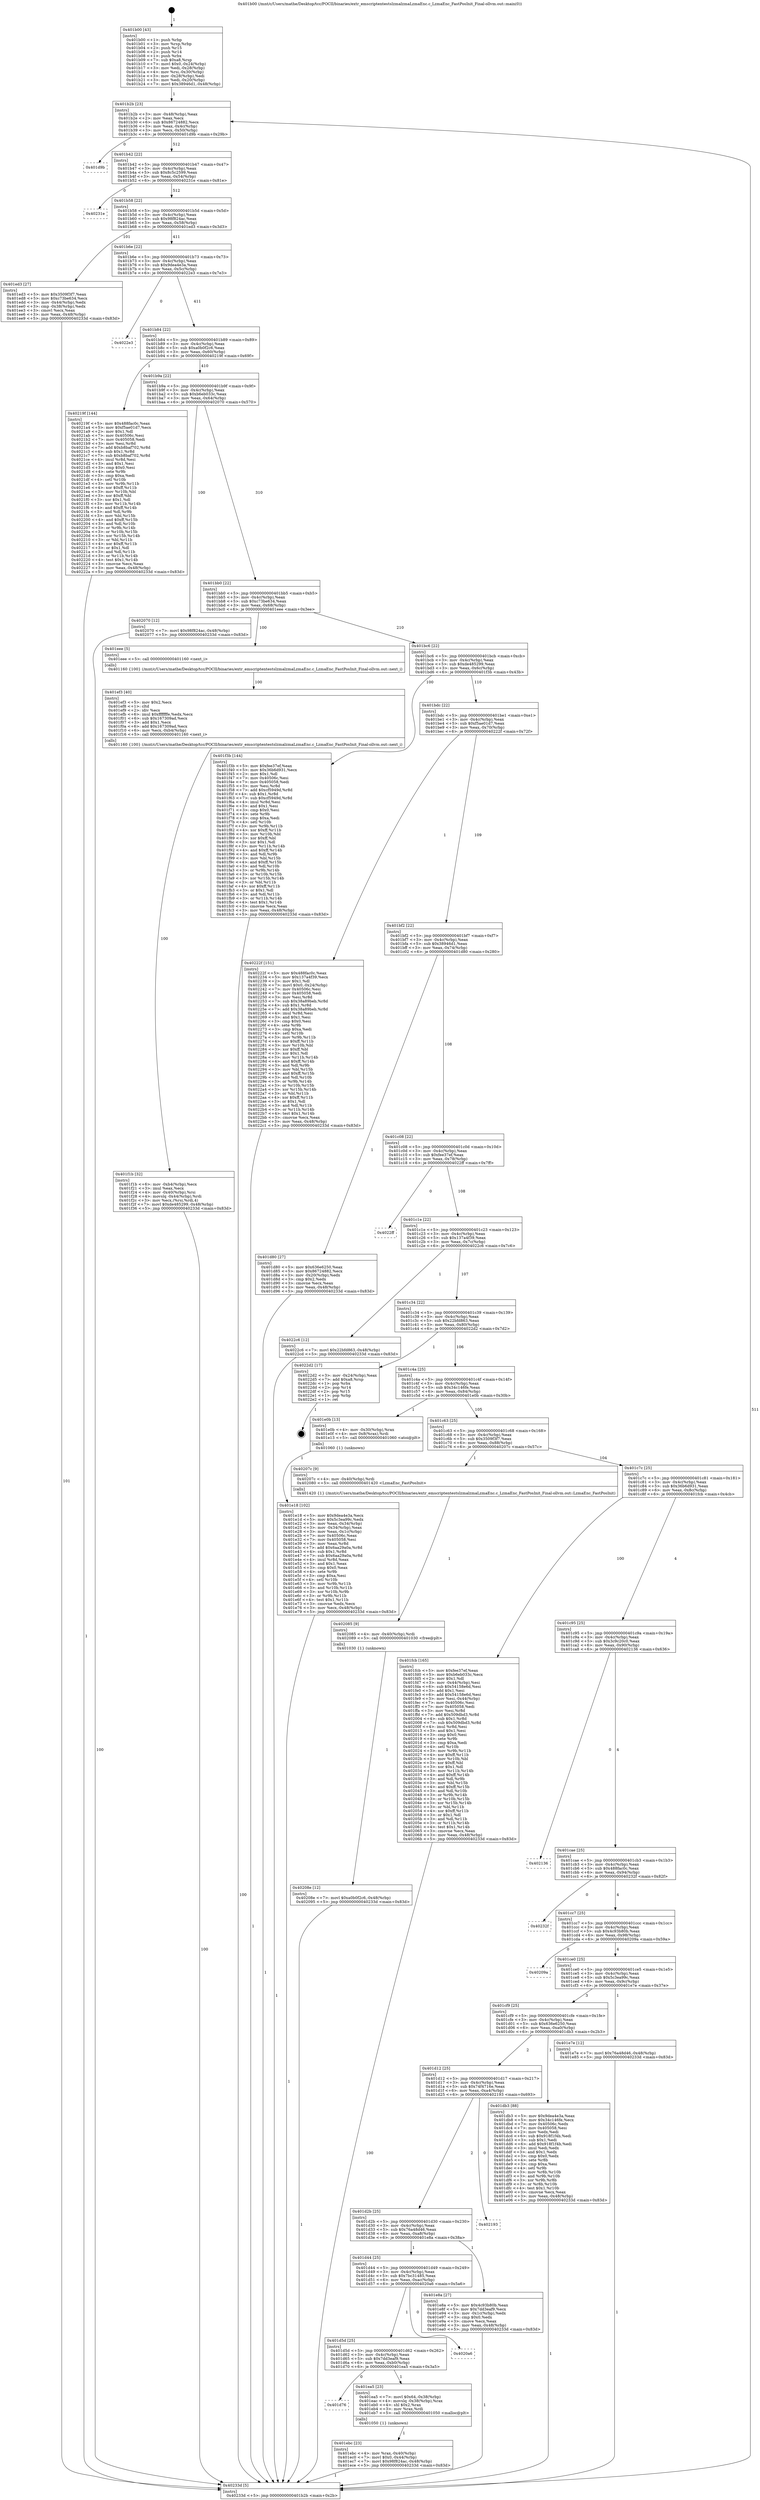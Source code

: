digraph "0x401b00" {
  label = "0x401b00 (/mnt/c/Users/mathe/Desktop/tcc/POCII/binaries/extr_emscriptentestslzmalzmaLzmaEnc.c_LzmaEnc_FastPosInit_Final-ollvm.out::main(0))"
  labelloc = "t"
  node[shape=record]

  Entry [label="",width=0.3,height=0.3,shape=circle,fillcolor=black,style=filled]
  "0x401b2b" [label="{
     0x401b2b [23]\l
     | [instrs]\l
     &nbsp;&nbsp;0x401b2b \<+3\>: mov -0x48(%rbp),%eax\l
     &nbsp;&nbsp;0x401b2e \<+2\>: mov %eax,%ecx\l
     &nbsp;&nbsp;0x401b30 \<+6\>: sub $0x86724882,%ecx\l
     &nbsp;&nbsp;0x401b36 \<+3\>: mov %eax,-0x4c(%rbp)\l
     &nbsp;&nbsp;0x401b39 \<+3\>: mov %ecx,-0x50(%rbp)\l
     &nbsp;&nbsp;0x401b3c \<+6\>: je 0000000000401d9b \<main+0x29b\>\l
  }"]
  "0x401d9b" [label="{
     0x401d9b\l
  }", style=dashed]
  "0x401b42" [label="{
     0x401b42 [22]\l
     | [instrs]\l
     &nbsp;&nbsp;0x401b42 \<+5\>: jmp 0000000000401b47 \<main+0x47\>\l
     &nbsp;&nbsp;0x401b47 \<+3\>: mov -0x4c(%rbp),%eax\l
     &nbsp;&nbsp;0x401b4a \<+5\>: sub $0x8c5c2599,%eax\l
     &nbsp;&nbsp;0x401b4f \<+3\>: mov %eax,-0x54(%rbp)\l
     &nbsp;&nbsp;0x401b52 \<+6\>: je 000000000040231e \<main+0x81e\>\l
  }"]
  Exit [label="",width=0.3,height=0.3,shape=circle,fillcolor=black,style=filled,peripheries=2]
  "0x40231e" [label="{
     0x40231e\l
  }", style=dashed]
  "0x401b58" [label="{
     0x401b58 [22]\l
     | [instrs]\l
     &nbsp;&nbsp;0x401b58 \<+5\>: jmp 0000000000401b5d \<main+0x5d\>\l
     &nbsp;&nbsp;0x401b5d \<+3\>: mov -0x4c(%rbp),%eax\l
     &nbsp;&nbsp;0x401b60 \<+5\>: sub $0x98f824ac,%eax\l
     &nbsp;&nbsp;0x401b65 \<+3\>: mov %eax,-0x58(%rbp)\l
     &nbsp;&nbsp;0x401b68 \<+6\>: je 0000000000401ed3 \<main+0x3d3\>\l
  }"]
  "0x40208e" [label="{
     0x40208e [12]\l
     | [instrs]\l
     &nbsp;&nbsp;0x40208e \<+7\>: movl $0xa0b0f2c6,-0x48(%rbp)\l
     &nbsp;&nbsp;0x402095 \<+5\>: jmp 000000000040233d \<main+0x83d\>\l
  }"]
  "0x401ed3" [label="{
     0x401ed3 [27]\l
     | [instrs]\l
     &nbsp;&nbsp;0x401ed3 \<+5\>: mov $0x3509f3f7,%eax\l
     &nbsp;&nbsp;0x401ed8 \<+5\>: mov $0xc73be634,%ecx\l
     &nbsp;&nbsp;0x401edd \<+3\>: mov -0x44(%rbp),%edx\l
     &nbsp;&nbsp;0x401ee0 \<+3\>: cmp -0x38(%rbp),%edx\l
     &nbsp;&nbsp;0x401ee3 \<+3\>: cmovl %ecx,%eax\l
     &nbsp;&nbsp;0x401ee6 \<+3\>: mov %eax,-0x48(%rbp)\l
     &nbsp;&nbsp;0x401ee9 \<+5\>: jmp 000000000040233d \<main+0x83d\>\l
  }"]
  "0x401b6e" [label="{
     0x401b6e [22]\l
     | [instrs]\l
     &nbsp;&nbsp;0x401b6e \<+5\>: jmp 0000000000401b73 \<main+0x73\>\l
     &nbsp;&nbsp;0x401b73 \<+3\>: mov -0x4c(%rbp),%eax\l
     &nbsp;&nbsp;0x401b76 \<+5\>: sub $0x9dea4e3a,%eax\l
     &nbsp;&nbsp;0x401b7b \<+3\>: mov %eax,-0x5c(%rbp)\l
     &nbsp;&nbsp;0x401b7e \<+6\>: je 00000000004022e3 \<main+0x7e3\>\l
  }"]
  "0x402085" [label="{
     0x402085 [9]\l
     | [instrs]\l
     &nbsp;&nbsp;0x402085 \<+4\>: mov -0x40(%rbp),%rdi\l
     &nbsp;&nbsp;0x402089 \<+5\>: call 0000000000401030 \<free@plt\>\l
     | [calls]\l
     &nbsp;&nbsp;0x401030 \{1\} (unknown)\l
  }"]
  "0x4022e3" [label="{
     0x4022e3\l
  }", style=dashed]
  "0x401b84" [label="{
     0x401b84 [22]\l
     | [instrs]\l
     &nbsp;&nbsp;0x401b84 \<+5\>: jmp 0000000000401b89 \<main+0x89\>\l
     &nbsp;&nbsp;0x401b89 \<+3\>: mov -0x4c(%rbp),%eax\l
     &nbsp;&nbsp;0x401b8c \<+5\>: sub $0xa0b0f2c6,%eax\l
     &nbsp;&nbsp;0x401b91 \<+3\>: mov %eax,-0x60(%rbp)\l
     &nbsp;&nbsp;0x401b94 \<+6\>: je 000000000040219f \<main+0x69f\>\l
  }"]
  "0x401f1b" [label="{
     0x401f1b [32]\l
     | [instrs]\l
     &nbsp;&nbsp;0x401f1b \<+6\>: mov -0xb4(%rbp),%ecx\l
     &nbsp;&nbsp;0x401f21 \<+3\>: imul %eax,%ecx\l
     &nbsp;&nbsp;0x401f24 \<+4\>: mov -0x40(%rbp),%rsi\l
     &nbsp;&nbsp;0x401f28 \<+4\>: movslq -0x44(%rbp),%rdi\l
     &nbsp;&nbsp;0x401f2c \<+3\>: mov %ecx,(%rsi,%rdi,4)\l
     &nbsp;&nbsp;0x401f2f \<+7\>: movl $0xde485299,-0x48(%rbp)\l
     &nbsp;&nbsp;0x401f36 \<+5\>: jmp 000000000040233d \<main+0x83d\>\l
  }"]
  "0x40219f" [label="{
     0x40219f [144]\l
     | [instrs]\l
     &nbsp;&nbsp;0x40219f \<+5\>: mov $0x488fac0c,%eax\l
     &nbsp;&nbsp;0x4021a4 \<+5\>: mov $0xf5ae01d7,%ecx\l
     &nbsp;&nbsp;0x4021a9 \<+2\>: mov $0x1,%dl\l
     &nbsp;&nbsp;0x4021ab \<+7\>: mov 0x40506c,%esi\l
     &nbsp;&nbsp;0x4021b2 \<+7\>: mov 0x405058,%edi\l
     &nbsp;&nbsp;0x4021b9 \<+3\>: mov %esi,%r8d\l
     &nbsp;&nbsp;0x4021bc \<+7\>: add $0xb8baf702,%r8d\l
     &nbsp;&nbsp;0x4021c3 \<+4\>: sub $0x1,%r8d\l
     &nbsp;&nbsp;0x4021c7 \<+7\>: sub $0xb8baf702,%r8d\l
     &nbsp;&nbsp;0x4021ce \<+4\>: imul %r8d,%esi\l
     &nbsp;&nbsp;0x4021d2 \<+3\>: and $0x1,%esi\l
     &nbsp;&nbsp;0x4021d5 \<+3\>: cmp $0x0,%esi\l
     &nbsp;&nbsp;0x4021d8 \<+4\>: sete %r9b\l
     &nbsp;&nbsp;0x4021dc \<+3\>: cmp $0xa,%edi\l
     &nbsp;&nbsp;0x4021df \<+4\>: setl %r10b\l
     &nbsp;&nbsp;0x4021e3 \<+3\>: mov %r9b,%r11b\l
     &nbsp;&nbsp;0x4021e6 \<+4\>: xor $0xff,%r11b\l
     &nbsp;&nbsp;0x4021ea \<+3\>: mov %r10b,%bl\l
     &nbsp;&nbsp;0x4021ed \<+3\>: xor $0xff,%bl\l
     &nbsp;&nbsp;0x4021f0 \<+3\>: xor $0x1,%dl\l
     &nbsp;&nbsp;0x4021f3 \<+3\>: mov %r11b,%r14b\l
     &nbsp;&nbsp;0x4021f6 \<+4\>: and $0xff,%r14b\l
     &nbsp;&nbsp;0x4021fa \<+3\>: and %dl,%r9b\l
     &nbsp;&nbsp;0x4021fd \<+3\>: mov %bl,%r15b\l
     &nbsp;&nbsp;0x402200 \<+4\>: and $0xff,%r15b\l
     &nbsp;&nbsp;0x402204 \<+3\>: and %dl,%r10b\l
     &nbsp;&nbsp;0x402207 \<+3\>: or %r9b,%r14b\l
     &nbsp;&nbsp;0x40220a \<+3\>: or %r10b,%r15b\l
     &nbsp;&nbsp;0x40220d \<+3\>: xor %r15b,%r14b\l
     &nbsp;&nbsp;0x402210 \<+3\>: or %bl,%r11b\l
     &nbsp;&nbsp;0x402213 \<+4\>: xor $0xff,%r11b\l
     &nbsp;&nbsp;0x402217 \<+3\>: or $0x1,%dl\l
     &nbsp;&nbsp;0x40221a \<+3\>: and %dl,%r11b\l
     &nbsp;&nbsp;0x40221d \<+3\>: or %r11b,%r14b\l
     &nbsp;&nbsp;0x402220 \<+4\>: test $0x1,%r14b\l
     &nbsp;&nbsp;0x402224 \<+3\>: cmovne %ecx,%eax\l
     &nbsp;&nbsp;0x402227 \<+3\>: mov %eax,-0x48(%rbp)\l
     &nbsp;&nbsp;0x40222a \<+5\>: jmp 000000000040233d \<main+0x83d\>\l
  }"]
  "0x401b9a" [label="{
     0x401b9a [22]\l
     | [instrs]\l
     &nbsp;&nbsp;0x401b9a \<+5\>: jmp 0000000000401b9f \<main+0x9f\>\l
     &nbsp;&nbsp;0x401b9f \<+3\>: mov -0x4c(%rbp),%eax\l
     &nbsp;&nbsp;0x401ba2 \<+5\>: sub $0xb6eb033c,%eax\l
     &nbsp;&nbsp;0x401ba7 \<+3\>: mov %eax,-0x64(%rbp)\l
     &nbsp;&nbsp;0x401baa \<+6\>: je 0000000000402070 \<main+0x570\>\l
  }"]
  "0x401ef3" [label="{
     0x401ef3 [40]\l
     | [instrs]\l
     &nbsp;&nbsp;0x401ef3 \<+5\>: mov $0x2,%ecx\l
     &nbsp;&nbsp;0x401ef8 \<+1\>: cltd\l
     &nbsp;&nbsp;0x401ef9 \<+2\>: idiv %ecx\l
     &nbsp;&nbsp;0x401efb \<+6\>: imul $0xfffffffe,%edx,%ecx\l
     &nbsp;&nbsp;0x401f01 \<+6\>: sub $0x167309ad,%ecx\l
     &nbsp;&nbsp;0x401f07 \<+3\>: add $0x1,%ecx\l
     &nbsp;&nbsp;0x401f0a \<+6\>: add $0x167309ad,%ecx\l
     &nbsp;&nbsp;0x401f10 \<+6\>: mov %ecx,-0xb4(%rbp)\l
     &nbsp;&nbsp;0x401f16 \<+5\>: call 0000000000401160 \<next_i\>\l
     | [calls]\l
     &nbsp;&nbsp;0x401160 \{100\} (/mnt/c/Users/mathe/Desktop/tcc/POCII/binaries/extr_emscriptentestslzmalzmaLzmaEnc.c_LzmaEnc_FastPosInit_Final-ollvm.out::next_i)\l
  }"]
  "0x402070" [label="{
     0x402070 [12]\l
     | [instrs]\l
     &nbsp;&nbsp;0x402070 \<+7\>: movl $0x98f824ac,-0x48(%rbp)\l
     &nbsp;&nbsp;0x402077 \<+5\>: jmp 000000000040233d \<main+0x83d\>\l
  }"]
  "0x401bb0" [label="{
     0x401bb0 [22]\l
     | [instrs]\l
     &nbsp;&nbsp;0x401bb0 \<+5\>: jmp 0000000000401bb5 \<main+0xb5\>\l
     &nbsp;&nbsp;0x401bb5 \<+3\>: mov -0x4c(%rbp),%eax\l
     &nbsp;&nbsp;0x401bb8 \<+5\>: sub $0xc73be634,%eax\l
     &nbsp;&nbsp;0x401bbd \<+3\>: mov %eax,-0x68(%rbp)\l
     &nbsp;&nbsp;0x401bc0 \<+6\>: je 0000000000401eee \<main+0x3ee\>\l
  }"]
  "0x401ebc" [label="{
     0x401ebc [23]\l
     | [instrs]\l
     &nbsp;&nbsp;0x401ebc \<+4\>: mov %rax,-0x40(%rbp)\l
     &nbsp;&nbsp;0x401ec0 \<+7\>: movl $0x0,-0x44(%rbp)\l
     &nbsp;&nbsp;0x401ec7 \<+7\>: movl $0x98f824ac,-0x48(%rbp)\l
     &nbsp;&nbsp;0x401ece \<+5\>: jmp 000000000040233d \<main+0x83d\>\l
  }"]
  "0x401eee" [label="{
     0x401eee [5]\l
     | [instrs]\l
     &nbsp;&nbsp;0x401eee \<+5\>: call 0000000000401160 \<next_i\>\l
     | [calls]\l
     &nbsp;&nbsp;0x401160 \{100\} (/mnt/c/Users/mathe/Desktop/tcc/POCII/binaries/extr_emscriptentestslzmalzmaLzmaEnc.c_LzmaEnc_FastPosInit_Final-ollvm.out::next_i)\l
  }"]
  "0x401bc6" [label="{
     0x401bc6 [22]\l
     | [instrs]\l
     &nbsp;&nbsp;0x401bc6 \<+5\>: jmp 0000000000401bcb \<main+0xcb\>\l
     &nbsp;&nbsp;0x401bcb \<+3\>: mov -0x4c(%rbp),%eax\l
     &nbsp;&nbsp;0x401bce \<+5\>: sub $0xde485299,%eax\l
     &nbsp;&nbsp;0x401bd3 \<+3\>: mov %eax,-0x6c(%rbp)\l
     &nbsp;&nbsp;0x401bd6 \<+6\>: je 0000000000401f3b \<main+0x43b\>\l
  }"]
  "0x401d76" [label="{
     0x401d76\l
  }", style=dashed]
  "0x401f3b" [label="{
     0x401f3b [144]\l
     | [instrs]\l
     &nbsp;&nbsp;0x401f3b \<+5\>: mov $0xfee37ef,%eax\l
     &nbsp;&nbsp;0x401f40 \<+5\>: mov $0x36b6d931,%ecx\l
     &nbsp;&nbsp;0x401f45 \<+2\>: mov $0x1,%dl\l
     &nbsp;&nbsp;0x401f47 \<+7\>: mov 0x40506c,%esi\l
     &nbsp;&nbsp;0x401f4e \<+7\>: mov 0x405058,%edi\l
     &nbsp;&nbsp;0x401f55 \<+3\>: mov %esi,%r8d\l
     &nbsp;&nbsp;0x401f58 \<+7\>: add $0xcf5949d,%r8d\l
     &nbsp;&nbsp;0x401f5f \<+4\>: sub $0x1,%r8d\l
     &nbsp;&nbsp;0x401f63 \<+7\>: sub $0xcf5949d,%r8d\l
     &nbsp;&nbsp;0x401f6a \<+4\>: imul %r8d,%esi\l
     &nbsp;&nbsp;0x401f6e \<+3\>: and $0x1,%esi\l
     &nbsp;&nbsp;0x401f71 \<+3\>: cmp $0x0,%esi\l
     &nbsp;&nbsp;0x401f74 \<+4\>: sete %r9b\l
     &nbsp;&nbsp;0x401f78 \<+3\>: cmp $0xa,%edi\l
     &nbsp;&nbsp;0x401f7b \<+4\>: setl %r10b\l
     &nbsp;&nbsp;0x401f7f \<+3\>: mov %r9b,%r11b\l
     &nbsp;&nbsp;0x401f82 \<+4\>: xor $0xff,%r11b\l
     &nbsp;&nbsp;0x401f86 \<+3\>: mov %r10b,%bl\l
     &nbsp;&nbsp;0x401f89 \<+3\>: xor $0xff,%bl\l
     &nbsp;&nbsp;0x401f8c \<+3\>: xor $0x1,%dl\l
     &nbsp;&nbsp;0x401f8f \<+3\>: mov %r11b,%r14b\l
     &nbsp;&nbsp;0x401f92 \<+4\>: and $0xff,%r14b\l
     &nbsp;&nbsp;0x401f96 \<+3\>: and %dl,%r9b\l
     &nbsp;&nbsp;0x401f99 \<+3\>: mov %bl,%r15b\l
     &nbsp;&nbsp;0x401f9c \<+4\>: and $0xff,%r15b\l
     &nbsp;&nbsp;0x401fa0 \<+3\>: and %dl,%r10b\l
     &nbsp;&nbsp;0x401fa3 \<+3\>: or %r9b,%r14b\l
     &nbsp;&nbsp;0x401fa6 \<+3\>: or %r10b,%r15b\l
     &nbsp;&nbsp;0x401fa9 \<+3\>: xor %r15b,%r14b\l
     &nbsp;&nbsp;0x401fac \<+3\>: or %bl,%r11b\l
     &nbsp;&nbsp;0x401faf \<+4\>: xor $0xff,%r11b\l
     &nbsp;&nbsp;0x401fb3 \<+3\>: or $0x1,%dl\l
     &nbsp;&nbsp;0x401fb6 \<+3\>: and %dl,%r11b\l
     &nbsp;&nbsp;0x401fb9 \<+3\>: or %r11b,%r14b\l
     &nbsp;&nbsp;0x401fbc \<+4\>: test $0x1,%r14b\l
     &nbsp;&nbsp;0x401fc0 \<+3\>: cmovne %ecx,%eax\l
     &nbsp;&nbsp;0x401fc3 \<+3\>: mov %eax,-0x48(%rbp)\l
     &nbsp;&nbsp;0x401fc6 \<+5\>: jmp 000000000040233d \<main+0x83d\>\l
  }"]
  "0x401bdc" [label="{
     0x401bdc [22]\l
     | [instrs]\l
     &nbsp;&nbsp;0x401bdc \<+5\>: jmp 0000000000401be1 \<main+0xe1\>\l
     &nbsp;&nbsp;0x401be1 \<+3\>: mov -0x4c(%rbp),%eax\l
     &nbsp;&nbsp;0x401be4 \<+5\>: sub $0xf5ae01d7,%eax\l
     &nbsp;&nbsp;0x401be9 \<+3\>: mov %eax,-0x70(%rbp)\l
     &nbsp;&nbsp;0x401bec \<+6\>: je 000000000040222f \<main+0x72f\>\l
  }"]
  "0x401ea5" [label="{
     0x401ea5 [23]\l
     | [instrs]\l
     &nbsp;&nbsp;0x401ea5 \<+7\>: movl $0x64,-0x38(%rbp)\l
     &nbsp;&nbsp;0x401eac \<+4\>: movslq -0x38(%rbp),%rax\l
     &nbsp;&nbsp;0x401eb0 \<+4\>: shl $0x2,%rax\l
     &nbsp;&nbsp;0x401eb4 \<+3\>: mov %rax,%rdi\l
     &nbsp;&nbsp;0x401eb7 \<+5\>: call 0000000000401050 \<malloc@plt\>\l
     | [calls]\l
     &nbsp;&nbsp;0x401050 \{1\} (unknown)\l
  }"]
  "0x40222f" [label="{
     0x40222f [151]\l
     | [instrs]\l
     &nbsp;&nbsp;0x40222f \<+5\>: mov $0x488fac0c,%eax\l
     &nbsp;&nbsp;0x402234 \<+5\>: mov $0x137a4f39,%ecx\l
     &nbsp;&nbsp;0x402239 \<+2\>: mov $0x1,%dl\l
     &nbsp;&nbsp;0x40223b \<+7\>: movl $0x0,-0x24(%rbp)\l
     &nbsp;&nbsp;0x402242 \<+7\>: mov 0x40506c,%esi\l
     &nbsp;&nbsp;0x402249 \<+7\>: mov 0x405058,%edi\l
     &nbsp;&nbsp;0x402250 \<+3\>: mov %esi,%r8d\l
     &nbsp;&nbsp;0x402253 \<+7\>: sub $0x38a89beb,%r8d\l
     &nbsp;&nbsp;0x40225a \<+4\>: sub $0x1,%r8d\l
     &nbsp;&nbsp;0x40225e \<+7\>: add $0x38a89beb,%r8d\l
     &nbsp;&nbsp;0x402265 \<+4\>: imul %r8d,%esi\l
     &nbsp;&nbsp;0x402269 \<+3\>: and $0x1,%esi\l
     &nbsp;&nbsp;0x40226c \<+3\>: cmp $0x0,%esi\l
     &nbsp;&nbsp;0x40226f \<+4\>: sete %r9b\l
     &nbsp;&nbsp;0x402273 \<+3\>: cmp $0xa,%edi\l
     &nbsp;&nbsp;0x402276 \<+4\>: setl %r10b\l
     &nbsp;&nbsp;0x40227a \<+3\>: mov %r9b,%r11b\l
     &nbsp;&nbsp;0x40227d \<+4\>: xor $0xff,%r11b\l
     &nbsp;&nbsp;0x402281 \<+3\>: mov %r10b,%bl\l
     &nbsp;&nbsp;0x402284 \<+3\>: xor $0xff,%bl\l
     &nbsp;&nbsp;0x402287 \<+3\>: xor $0x1,%dl\l
     &nbsp;&nbsp;0x40228a \<+3\>: mov %r11b,%r14b\l
     &nbsp;&nbsp;0x40228d \<+4\>: and $0xff,%r14b\l
     &nbsp;&nbsp;0x402291 \<+3\>: and %dl,%r9b\l
     &nbsp;&nbsp;0x402294 \<+3\>: mov %bl,%r15b\l
     &nbsp;&nbsp;0x402297 \<+4\>: and $0xff,%r15b\l
     &nbsp;&nbsp;0x40229b \<+3\>: and %dl,%r10b\l
     &nbsp;&nbsp;0x40229e \<+3\>: or %r9b,%r14b\l
     &nbsp;&nbsp;0x4022a1 \<+3\>: or %r10b,%r15b\l
     &nbsp;&nbsp;0x4022a4 \<+3\>: xor %r15b,%r14b\l
     &nbsp;&nbsp;0x4022a7 \<+3\>: or %bl,%r11b\l
     &nbsp;&nbsp;0x4022aa \<+4\>: xor $0xff,%r11b\l
     &nbsp;&nbsp;0x4022ae \<+3\>: or $0x1,%dl\l
     &nbsp;&nbsp;0x4022b1 \<+3\>: and %dl,%r11b\l
     &nbsp;&nbsp;0x4022b4 \<+3\>: or %r11b,%r14b\l
     &nbsp;&nbsp;0x4022b7 \<+4\>: test $0x1,%r14b\l
     &nbsp;&nbsp;0x4022bb \<+3\>: cmovne %ecx,%eax\l
     &nbsp;&nbsp;0x4022be \<+3\>: mov %eax,-0x48(%rbp)\l
     &nbsp;&nbsp;0x4022c1 \<+5\>: jmp 000000000040233d \<main+0x83d\>\l
  }"]
  "0x401bf2" [label="{
     0x401bf2 [22]\l
     | [instrs]\l
     &nbsp;&nbsp;0x401bf2 \<+5\>: jmp 0000000000401bf7 \<main+0xf7\>\l
     &nbsp;&nbsp;0x401bf7 \<+3\>: mov -0x4c(%rbp),%eax\l
     &nbsp;&nbsp;0x401bfa \<+5\>: sub $0x38946d1,%eax\l
     &nbsp;&nbsp;0x401bff \<+3\>: mov %eax,-0x74(%rbp)\l
     &nbsp;&nbsp;0x401c02 \<+6\>: je 0000000000401d80 \<main+0x280\>\l
  }"]
  "0x401d5d" [label="{
     0x401d5d [25]\l
     | [instrs]\l
     &nbsp;&nbsp;0x401d5d \<+5\>: jmp 0000000000401d62 \<main+0x262\>\l
     &nbsp;&nbsp;0x401d62 \<+3\>: mov -0x4c(%rbp),%eax\l
     &nbsp;&nbsp;0x401d65 \<+5\>: sub $0x7dd3eaf9,%eax\l
     &nbsp;&nbsp;0x401d6a \<+6\>: mov %eax,-0xb0(%rbp)\l
     &nbsp;&nbsp;0x401d70 \<+6\>: je 0000000000401ea5 \<main+0x3a5\>\l
  }"]
  "0x401d80" [label="{
     0x401d80 [27]\l
     | [instrs]\l
     &nbsp;&nbsp;0x401d80 \<+5\>: mov $0x636e6250,%eax\l
     &nbsp;&nbsp;0x401d85 \<+5\>: mov $0x86724882,%ecx\l
     &nbsp;&nbsp;0x401d8a \<+3\>: mov -0x20(%rbp),%edx\l
     &nbsp;&nbsp;0x401d8d \<+3\>: cmp $0x2,%edx\l
     &nbsp;&nbsp;0x401d90 \<+3\>: cmovne %ecx,%eax\l
     &nbsp;&nbsp;0x401d93 \<+3\>: mov %eax,-0x48(%rbp)\l
     &nbsp;&nbsp;0x401d96 \<+5\>: jmp 000000000040233d \<main+0x83d\>\l
  }"]
  "0x401c08" [label="{
     0x401c08 [22]\l
     | [instrs]\l
     &nbsp;&nbsp;0x401c08 \<+5\>: jmp 0000000000401c0d \<main+0x10d\>\l
     &nbsp;&nbsp;0x401c0d \<+3\>: mov -0x4c(%rbp),%eax\l
     &nbsp;&nbsp;0x401c10 \<+5\>: sub $0xfee37ef,%eax\l
     &nbsp;&nbsp;0x401c15 \<+3\>: mov %eax,-0x78(%rbp)\l
     &nbsp;&nbsp;0x401c18 \<+6\>: je 00000000004022ff \<main+0x7ff\>\l
  }"]
  "0x40233d" [label="{
     0x40233d [5]\l
     | [instrs]\l
     &nbsp;&nbsp;0x40233d \<+5\>: jmp 0000000000401b2b \<main+0x2b\>\l
  }"]
  "0x401b00" [label="{
     0x401b00 [43]\l
     | [instrs]\l
     &nbsp;&nbsp;0x401b00 \<+1\>: push %rbp\l
     &nbsp;&nbsp;0x401b01 \<+3\>: mov %rsp,%rbp\l
     &nbsp;&nbsp;0x401b04 \<+2\>: push %r15\l
     &nbsp;&nbsp;0x401b06 \<+2\>: push %r14\l
     &nbsp;&nbsp;0x401b08 \<+1\>: push %rbx\l
     &nbsp;&nbsp;0x401b09 \<+7\>: sub $0xa8,%rsp\l
     &nbsp;&nbsp;0x401b10 \<+7\>: movl $0x0,-0x24(%rbp)\l
     &nbsp;&nbsp;0x401b17 \<+3\>: mov %edi,-0x28(%rbp)\l
     &nbsp;&nbsp;0x401b1a \<+4\>: mov %rsi,-0x30(%rbp)\l
     &nbsp;&nbsp;0x401b1e \<+3\>: mov -0x28(%rbp),%edi\l
     &nbsp;&nbsp;0x401b21 \<+3\>: mov %edi,-0x20(%rbp)\l
     &nbsp;&nbsp;0x401b24 \<+7\>: movl $0x38946d1,-0x48(%rbp)\l
  }"]
  "0x4020a6" [label="{
     0x4020a6\l
  }", style=dashed]
  "0x4022ff" [label="{
     0x4022ff\l
  }", style=dashed]
  "0x401c1e" [label="{
     0x401c1e [22]\l
     | [instrs]\l
     &nbsp;&nbsp;0x401c1e \<+5\>: jmp 0000000000401c23 \<main+0x123\>\l
     &nbsp;&nbsp;0x401c23 \<+3\>: mov -0x4c(%rbp),%eax\l
     &nbsp;&nbsp;0x401c26 \<+5\>: sub $0x137a4f39,%eax\l
     &nbsp;&nbsp;0x401c2b \<+3\>: mov %eax,-0x7c(%rbp)\l
     &nbsp;&nbsp;0x401c2e \<+6\>: je 00000000004022c6 \<main+0x7c6\>\l
  }"]
  "0x401d44" [label="{
     0x401d44 [25]\l
     | [instrs]\l
     &nbsp;&nbsp;0x401d44 \<+5\>: jmp 0000000000401d49 \<main+0x249\>\l
     &nbsp;&nbsp;0x401d49 \<+3\>: mov -0x4c(%rbp),%eax\l
     &nbsp;&nbsp;0x401d4c \<+5\>: sub $0x7bc31485,%eax\l
     &nbsp;&nbsp;0x401d51 \<+6\>: mov %eax,-0xac(%rbp)\l
     &nbsp;&nbsp;0x401d57 \<+6\>: je 00000000004020a6 \<main+0x5a6\>\l
  }"]
  "0x4022c6" [label="{
     0x4022c6 [12]\l
     | [instrs]\l
     &nbsp;&nbsp;0x4022c6 \<+7\>: movl $0x22bfd863,-0x48(%rbp)\l
     &nbsp;&nbsp;0x4022cd \<+5\>: jmp 000000000040233d \<main+0x83d\>\l
  }"]
  "0x401c34" [label="{
     0x401c34 [22]\l
     | [instrs]\l
     &nbsp;&nbsp;0x401c34 \<+5\>: jmp 0000000000401c39 \<main+0x139\>\l
     &nbsp;&nbsp;0x401c39 \<+3\>: mov -0x4c(%rbp),%eax\l
     &nbsp;&nbsp;0x401c3c \<+5\>: sub $0x22bfd863,%eax\l
     &nbsp;&nbsp;0x401c41 \<+3\>: mov %eax,-0x80(%rbp)\l
     &nbsp;&nbsp;0x401c44 \<+6\>: je 00000000004022d2 \<main+0x7d2\>\l
  }"]
  "0x401e8a" [label="{
     0x401e8a [27]\l
     | [instrs]\l
     &nbsp;&nbsp;0x401e8a \<+5\>: mov $0x4c93b80b,%eax\l
     &nbsp;&nbsp;0x401e8f \<+5\>: mov $0x7dd3eaf9,%ecx\l
     &nbsp;&nbsp;0x401e94 \<+3\>: mov -0x1c(%rbp),%edx\l
     &nbsp;&nbsp;0x401e97 \<+3\>: cmp $0x0,%edx\l
     &nbsp;&nbsp;0x401e9a \<+3\>: cmove %ecx,%eax\l
     &nbsp;&nbsp;0x401e9d \<+3\>: mov %eax,-0x48(%rbp)\l
     &nbsp;&nbsp;0x401ea0 \<+5\>: jmp 000000000040233d \<main+0x83d\>\l
  }"]
  "0x4022d2" [label="{
     0x4022d2 [17]\l
     | [instrs]\l
     &nbsp;&nbsp;0x4022d2 \<+3\>: mov -0x24(%rbp),%eax\l
     &nbsp;&nbsp;0x4022d5 \<+7\>: add $0xa8,%rsp\l
     &nbsp;&nbsp;0x4022dc \<+1\>: pop %rbx\l
     &nbsp;&nbsp;0x4022dd \<+2\>: pop %r14\l
     &nbsp;&nbsp;0x4022df \<+2\>: pop %r15\l
     &nbsp;&nbsp;0x4022e1 \<+1\>: pop %rbp\l
     &nbsp;&nbsp;0x4022e2 \<+1\>: ret\l
  }"]
  "0x401c4a" [label="{
     0x401c4a [25]\l
     | [instrs]\l
     &nbsp;&nbsp;0x401c4a \<+5\>: jmp 0000000000401c4f \<main+0x14f\>\l
     &nbsp;&nbsp;0x401c4f \<+3\>: mov -0x4c(%rbp),%eax\l
     &nbsp;&nbsp;0x401c52 \<+5\>: sub $0x34c146fe,%eax\l
     &nbsp;&nbsp;0x401c57 \<+6\>: mov %eax,-0x84(%rbp)\l
     &nbsp;&nbsp;0x401c5d \<+6\>: je 0000000000401e0b \<main+0x30b\>\l
  }"]
  "0x401d2b" [label="{
     0x401d2b [25]\l
     | [instrs]\l
     &nbsp;&nbsp;0x401d2b \<+5\>: jmp 0000000000401d30 \<main+0x230\>\l
     &nbsp;&nbsp;0x401d30 \<+3\>: mov -0x4c(%rbp),%eax\l
     &nbsp;&nbsp;0x401d33 \<+5\>: sub $0x76a48d46,%eax\l
     &nbsp;&nbsp;0x401d38 \<+6\>: mov %eax,-0xa8(%rbp)\l
     &nbsp;&nbsp;0x401d3e \<+6\>: je 0000000000401e8a \<main+0x38a\>\l
  }"]
  "0x401e0b" [label="{
     0x401e0b [13]\l
     | [instrs]\l
     &nbsp;&nbsp;0x401e0b \<+4\>: mov -0x30(%rbp),%rax\l
     &nbsp;&nbsp;0x401e0f \<+4\>: mov 0x8(%rax),%rdi\l
     &nbsp;&nbsp;0x401e13 \<+5\>: call 0000000000401060 \<atoi@plt\>\l
     | [calls]\l
     &nbsp;&nbsp;0x401060 \{1\} (unknown)\l
  }"]
  "0x401c63" [label="{
     0x401c63 [25]\l
     | [instrs]\l
     &nbsp;&nbsp;0x401c63 \<+5\>: jmp 0000000000401c68 \<main+0x168\>\l
     &nbsp;&nbsp;0x401c68 \<+3\>: mov -0x4c(%rbp),%eax\l
     &nbsp;&nbsp;0x401c6b \<+5\>: sub $0x3509f3f7,%eax\l
     &nbsp;&nbsp;0x401c70 \<+6\>: mov %eax,-0x88(%rbp)\l
     &nbsp;&nbsp;0x401c76 \<+6\>: je 000000000040207c \<main+0x57c\>\l
  }"]
  "0x402193" [label="{
     0x402193\l
  }", style=dashed]
  "0x40207c" [label="{
     0x40207c [9]\l
     | [instrs]\l
     &nbsp;&nbsp;0x40207c \<+4\>: mov -0x40(%rbp),%rdi\l
     &nbsp;&nbsp;0x402080 \<+5\>: call 0000000000401420 \<LzmaEnc_FastPosInit\>\l
     | [calls]\l
     &nbsp;&nbsp;0x401420 \{1\} (/mnt/c/Users/mathe/Desktop/tcc/POCII/binaries/extr_emscriptentestslzmalzmaLzmaEnc.c_LzmaEnc_FastPosInit_Final-ollvm.out::LzmaEnc_FastPosInit)\l
  }"]
  "0x401c7c" [label="{
     0x401c7c [25]\l
     | [instrs]\l
     &nbsp;&nbsp;0x401c7c \<+5\>: jmp 0000000000401c81 \<main+0x181\>\l
     &nbsp;&nbsp;0x401c81 \<+3\>: mov -0x4c(%rbp),%eax\l
     &nbsp;&nbsp;0x401c84 \<+5\>: sub $0x36b6d931,%eax\l
     &nbsp;&nbsp;0x401c89 \<+6\>: mov %eax,-0x8c(%rbp)\l
     &nbsp;&nbsp;0x401c8f \<+6\>: je 0000000000401fcb \<main+0x4cb\>\l
  }"]
  "0x401e18" [label="{
     0x401e18 [102]\l
     | [instrs]\l
     &nbsp;&nbsp;0x401e18 \<+5\>: mov $0x9dea4e3a,%ecx\l
     &nbsp;&nbsp;0x401e1d \<+5\>: mov $0x5c3ea99c,%edx\l
     &nbsp;&nbsp;0x401e22 \<+3\>: mov %eax,-0x34(%rbp)\l
     &nbsp;&nbsp;0x401e25 \<+3\>: mov -0x34(%rbp),%eax\l
     &nbsp;&nbsp;0x401e28 \<+3\>: mov %eax,-0x1c(%rbp)\l
     &nbsp;&nbsp;0x401e2b \<+7\>: mov 0x40506c,%eax\l
     &nbsp;&nbsp;0x401e32 \<+7\>: mov 0x405058,%esi\l
     &nbsp;&nbsp;0x401e39 \<+3\>: mov %eax,%r8d\l
     &nbsp;&nbsp;0x401e3c \<+7\>: add $0x6aa29a0a,%r8d\l
     &nbsp;&nbsp;0x401e43 \<+4\>: sub $0x1,%r8d\l
     &nbsp;&nbsp;0x401e47 \<+7\>: sub $0x6aa29a0a,%r8d\l
     &nbsp;&nbsp;0x401e4e \<+4\>: imul %r8d,%eax\l
     &nbsp;&nbsp;0x401e52 \<+3\>: and $0x1,%eax\l
     &nbsp;&nbsp;0x401e55 \<+3\>: cmp $0x0,%eax\l
     &nbsp;&nbsp;0x401e58 \<+4\>: sete %r9b\l
     &nbsp;&nbsp;0x401e5c \<+3\>: cmp $0xa,%esi\l
     &nbsp;&nbsp;0x401e5f \<+4\>: setl %r10b\l
     &nbsp;&nbsp;0x401e63 \<+3\>: mov %r9b,%r11b\l
     &nbsp;&nbsp;0x401e66 \<+3\>: and %r10b,%r11b\l
     &nbsp;&nbsp;0x401e69 \<+3\>: xor %r10b,%r9b\l
     &nbsp;&nbsp;0x401e6c \<+3\>: or %r9b,%r11b\l
     &nbsp;&nbsp;0x401e6f \<+4\>: test $0x1,%r11b\l
     &nbsp;&nbsp;0x401e73 \<+3\>: cmovne %edx,%ecx\l
     &nbsp;&nbsp;0x401e76 \<+3\>: mov %ecx,-0x48(%rbp)\l
     &nbsp;&nbsp;0x401e79 \<+5\>: jmp 000000000040233d \<main+0x83d\>\l
  }"]
  "0x401fcb" [label="{
     0x401fcb [165]\l
     | [instrs]\l
     &nbsp;&nbsp;0x401fcb \<+5\>: mov $0xfee37ef,%eax\l
     &nbsp;&nbsp;0x401fd0 \<+5\>: mov $0xb6eb033c,%ecx\l
     &nbsp;&nbsp;0x401fd5 \<+2\>: mov $0x1,%dl\l
     &nbsp;&nbsp;0x401fd7 \<+3\>: mov -0x44(%rbp),%esi\l
     &nbsp;&nbsp;0x401fda \<+6\>: sub $0x54158e6d,%esi\l
     &nbsp;&nbsp;0x401fe0 \<+3\>: add $0x1,%esi\l
     &nbsp;&nbsp;0x401fe3 \<+6\>: add $0x54158e6d,%esi\l
     &nbsp;&nbsp;0x401fe9 \<+3\>: mov %esi,-0x44(%rbp)\l
     &nbsp;&nbsp;0x401fec \<+7\>: mov 0x40506c,%esi\l
     &nbsp;&nbsp;0x401ff3 \<+7\>: mov 0x405058,%edi\l
     &nbsp;&nbsp;0x401ffa \<+3\>: mov %esi,%r8d\l
     &nbsp;&nbsp;0x401ffd \<+7\>: add $0x509dbd3,%r8d\l
     &nbsp;&nbsp;0x402004 \<+4\>: sub $0x1,%r8d\l
     &nbsp;&nbsp;0x402008 \<+7\>: sub $0x509dbd3,%r8d\l
     &nbsp;&nbsp;0x40200f \<+4\>: imul %r8d,%esi\l
     &nbsp;&nbsp;0x402013 \<+3\>: and $0x1,%esi\l
     &nbsp;&nbsp;0x402016 \<+3\>: cmp $0x0,%esi\l
     &nbsp;&nbsp;0x402019 \<+4\>: sete %r9b\l
     &nbsp;&nbsp;0x40201d \<+3\>: cmp $0xa,%edi\l
     &nbsp;&nbsp;0x402020 \<+4\>: setl %r10b\l
     &nbsp;&nbsp;0x402024 \<+3\>: mov %r9b,%r11b\l
     &nbsp;&nbsp;0x402027 \<+4\>: xor $0xff,%r11b\l
     &nbsp;&nbsp;0x40202b \<+3\>: mov %r10b,%bl\l
     &nbsp;&nbsp;0x40202e \<+3\>: xor $0xff,%bl\l
     &nbsp;&nbsp;0x402031 \<+3\>: xor $0x1,%dl\l
     &nbsp;&nbsp;0x402034 \<+3\>: mov %r11b,%r14b\l
     &nbsp;&nbsp;0x402037 \<+4\>: and $0xff,%r14b\l
     &nbsp;&nbsp;0x40203b \<+3\>: and %dl,%r9b\l
     &nbsp;&nbsp;0x40203e \<+3\>: mov %bl,%r15b\l
     &nbsp;&nbsp;0x402041 \<+4\>: and $0xff,%r15b\l
     &nbsp;&nbsp;0x402045 \<+3\>: and %dl,%r10b\l
     &nbsp;&nbsp;0x402048 \<+3\>: or %r9b,%r14b\l
     &nbsp;&nbsp;0x40204b \<+3\>: or %r10b,%r15b\l
     &nbsp;&nbsp;0x40204e \<+3\>: xor %r15b,%r14b\l
     &nbsp;&nbsp;0x402051 \<+3\>: or %bl,%r11b\l
     &nbsp;&nbsp;0x402054 \<+4\>: xor $0xff,%r11b\l
     &nbsp;&nbsp;0x402058 \<+3\>: or $0x1,%dl\l
     &nbsp;&nbsp;0x40205b \<+3\>: and %dl,%r11b\l
     &nbsp;&nbsp;0x40205e \<+3\>: or %r11b,%r14b\l
     &nbsp;&nbsp;0x402061 \<+4\>: test $0x1,%r14b\l
     &nbsp;&nbsp;0x402065 \<+3\>: cmovne %ecx,%eax\l
     &nbsp;&nbsp;0x402068 \<+3\>: mov %eax,-0x48(%rbp)\l
     &nbsp;&nbsp;0x40206b \<+5\>: jmp 000000000040233d \<main+0x83d\>\l
  }"]
  "0x401c95" [label="{
     0x401c95 [25]\l
     | [instrs]\l
     &nbsp;&nbsp;0x401c95 \<+5\>: jmp 0000000000401c9a \<main+0x19a\>\l
     &nbsp;&nbsp;0x401c9a \<+3\>: mov -0x4c(%rbp),%eax\l
     &nbsp;&nbsp;0x401c9d \<+5\>: sub $0x3c9c20c0,%eax\l
     &nbsp;&nbsp;0x401ca2 \<+6\>: mov %eax,-0x90(%rbp)\l
     &nbsp;&nbsp;0x401ca8 \<+6\>: je 0000000000402136 \<main+0x636\>\l
  }"]
  "0x401d12" [label="{
     0x401d12 [25]\l
     | [instrs]\l
     &nbsp;&nbsp;0x401d12 \<+5\>: jmp 0000000000401d17 \<main+0x217\>\l
     &nbsp;&nbsp;0x401d17 \<+3\>: mov -0x4c(%rbp),%eax\l
     &nbsp;&nbsp;0x401d1a \<+5\>: sub $0x74f4716e,%eax\l
     &nbsp;&nbsp;0x401d1f \<+6\>: mov %eax,-0xa4(%rbp)\l
     &nbsp;&nbsp;0x401d25 \<+6\>: je 0000000000402193 \<main+0x693\>\l
  }"]
  "0x402136" [label="{
     0x402136\l
  }", style=dashed]
  "0x401cae" [label="{
     0x401cae [25]\l
     | [instrs]\l
     &nbsp;&nbsp;0x401cae \<+5\>: jmp 0000000000401cb3 \<main+0x1b3\>\l
     &nbsp;&nbsp;0x401cb3 \<+3\>: mov -0x4c(%rbp),%eax\l
     &nbsp;&nbsp;0x401cb6 \<+5\>: sub $0x488fac0c,%eax\l
     &nbsp;&nbsp;0x401cbb \<+6\>: mov %eax,-0x94(%rbp)\l
     &nbsp;&nbsp;0x401cc1 \<+6\>: je 000000000040232f \<main+0x82f\>\l
  }"]
  "0x401db3" [label="{
     0x401db3 [88]\l
     | [instrs]\l
     &nbsp;&nbsp;0x401db3 \<+5\>: mov $0x9dea4e3a,%eax\l
     &nbsp;&nbsp;0x401db8 \<+5\>: mov $0x34c146fe,%ecx\l
     &nbsp;&nbsp;0x401dbd \<+7\>: mov 0x40506c,%edx\l
     &nbsp;&nbsp;0x401dc4 \<+7\>: mov 0x405058,%esi\l
     &nbsp;&nbsp;0x401dcb \<+2\>: mov %edx,%edi\l
     &nbsp;&nbsp;0x401dcd \<+6\>: sub $0x918f1f4b,%edi\l
     &nbsp;&nbsp;0x401dd3 \<+3\>: sub $0x1,%edi\l
     &nbsp;&nbsp;0x401dd6 \<+6\>: add $0x918f1f4b,%edi\l
     &nbsp;&nbsp;0x401ddc \<+3\>: imul %edi,%edx\l
     &nbsp;&nbsp;0x401ddf \<+3\>: and $0x1,%edx\l
     &nbsp;&nbsp;0x401de2 \<+3\>: cmp $0x0,%edx\l
     &nbsp;&nbsp;0x401de5 \<+4\>: sete %r8b\l
     &nbsp;&nbsp;0x401de9 \<+3\>: cmp $0xa,%esi\l
     &nbsp;&nbsp;0x401dec \<+4\>: setl %r9b\l
     &nbsp;&nbsp;0x401df0 \<+3\>: mov %r8b,%r10b\l
     &nbsp;&nbsp;0x401df3 \<+3\>: and %r9b,%r10b\l
     &nbsp;&nbsp;0x401df6 \<+3\>: xor %r9b,%r8b\l
     &nbsp;&nbsp;0x401df9 \<+3\>: or %r8b,%r10b\l
     &nbsp;&nbsp;0x401dfc \<+4\>: test $0x1,%r10b\l
     &nbsp;&nbsp;0x401e00 \<+3\>: cmovne %ecx,%eax\l
     &nbsp;&nbsp;0x401e03 \<+3\>: mov %eax,-0x48(%rbp)\l
     &nbsp;&nbsp;0x401e06 \<+5\>: jmp 000000000040233d \<main+0x83d\>\l
  }"]
  "0x40232f" [label="{
     0x40232f\l
  }", style=dashed]
  "0x401cc7" [label="{
     0x401cc7 [25]\l
     | [instrs]\l
     &nbsp;&nbsp;0x401cc7 \<+5\>: jmp 0000000000401ccc \<main+0x1cc\>\l
     &nbsp;&nbsp;0x401ccc \<+3\>: mov -0x4c(%rbp),%eax\l
     &nbsp;&nbsp;0x401ccf \<+5\>: sub $0x4c93b80b,%eax\l
     &nbsp;&nbsp;0x401cd4 \<+6\>: mov %eax,-0x98(%rbp)\l
     &nbsp;&nbsp;0x401cda \<+6\>: je 000000000040209a \<main+0x59a\>\l
  }"]
  "0x401cf9" [label="{
     0x401cf9 [25]\l
     | [instrs]\l
     &nbsp;&nbsp;0x401cf9 \<+5\>: jmp 0000000000401cfe \<main+0x1fe\>\l
     &nbsp;&nbsp;0x401cfe \<+3\>: mov -0x4c(%rbp),%eax\l
     &nbsp;&nbsp;0x401d01 \<+5\>: sub $0x636e6250,%eax\l
     &nbsp;&nbsp;0x401d06 \<+6\>: mov %eax,-0xa0(%rbp)\l
     &nbsp;&nbsp;0x401d0c \<+6\>: je 0000000000401db3 \<main+0x2b3\>\l
  }"]
  "0x40209a" [label="{
     0x40209a\l
  }", style=dashed]
  "0x401ce0" [label="{
     0x401ce0 [25]\l
     | [instrs]\l
     &nbsp;&nbsp;0x401ce0 \<+5\>: jmp 0000000000401ce5 \<main+0x1e5\>\l
     &nbsp;&nbsp;0x401ce5 \<+3\>: mov -0x4c(%rbp),%eax\l
     &nbsp;&nbsp;0x401ce8 \<+5\>: sub $0x5c3ea99c,%eax\l
     &nbsp;&nbsp;0x401ced \<+6\>: mov %eax,-0x9c(%rbp)\l
     &nbsp;&nbsp;0x401cf3 \<+6\>: je 0000000000401e7e \<main+0x37e\>\l
  }"]
  "0x401e7e" [label="{
     0x401e7e [12]\l
     | [instrs]\l
     &nbsp;&nbsp;0x401e7e \<+7\>: movl $0x76a48d46,-0x48(%rbp)\l
     &nbsp;&nbsp;0x401e85 \<+5\>: jmp 000000000040233d \<main+0x83d\>\l
  }"]
  Entry -> "0x401b00" [label=" 1"]
  "0x401b2b" -> "0x401d9b" [label=" 0"]
  "0x401b2b" -> "0x401b42" [label=" 512"]
  "0x4022d2" -> Exit [label=" 1"]
  "0x401b42" -> "0x40231e" [label=" 0"]
  "0x401b42" -> "0x401b58" [label=" 512"]
  "0x4022c6" -> "0x40233d" [label=" 1"]
  "0x401b58" -> "0x401ed3" [label=" 101"]
  "0x401b58" -> "0x401b6e" [label=" 411"]
  "0x40222f" -> "0x40233d" [label=" 1"]
  "0x401b6e" -> "0x4022e3" [label=" 0"]
  "0x401b6e" -> "0x401b84" [label=" 411"]
  "0x40219f" -> "0x40233d" [label=" 1"]
  "0x401b84" -> "0x40219f" [label=" 1"]
  "0x401b84" -> "0x401b9a" [label=" 410"]
  "0x40208e" -> "0x40233d" [label=" 1"]
  "0x401b9a" -> "0x402070" [label=" 100"]
  "0x401b9a" -> "0x401bb0" [label=" 310"]
  "0x402085" -> "0x40208e" [label=" 1"]
  "0x401bb0" -> "0x401eee" [label=" 100"]
  "0x401bb0" -> "0x401bc6" [label=" 210"]
  "0x40207c" -> "0x402085" [label=" 1"]
  "0x401bc6" -> "0x401f3b" [label=" 100"]
  "0x401bc6" -> "0x401bdc" [label=" 110"]
  "0x402070" -> "0x40233d" [label=" 100"]
  "0x401bdc" -> "0x40222f" [label=" 1"]
  "0x401bdc" -> "0x401bf2" [label=" 109"]
  "0x401fcb" -> "0x40233d" [label=" 100"]
  "0x401bf2" -> "0x401d80" [label=" 1"]
  "0x401bf2" -> "0x401c08" [label=" 108"]
  "0x401d80" -> "0x40233d" [label=" 1"]
  "0x401b00" -> "0x401b2b" [label=" 1"]
  "0x40233d" -> "0x401b2b" [label=" 511"]
  "0x401f1b" -> "0x40233d" [label=" 100"]
  "0x401c08" -> "0x4022ff" [label=" 0"]
  "0x401c08" -> "0x401c1e" [label=" 108"]
  "0x401ef3" -> "0x401f1b" [label=" 100"]
  "0x401c1e" -> "0x4022c6" [label=" 1"]
  "0x401c1e" -> "0x401c34" [label=" 107"]
  "0x401ed3" -> "0x40233d" [label=" 101"]
  "0x401c34" -> "0x4022d2" [label=" 1"]
  "0x401c34" -> "0x401c4a" [label=" 106"]
  "0x401ebc" -> "0x40233d" [label=" 1"]
  "0x401c4a" -> "0x401e0b" [label=" 1"]
  "0x401c4a" -> "0x401c63" [label=" 105"]
  "0x401d5d" -> "0x401d76" [label=" 0"]
  "0x401c63" -> "0x40207c" [label=" 1"]
  "0x401c63" -> "0x401c7c" [label=" 104"]
  "0x401d5d" -> "0x401ea5" [label=" 1"]
  "0x401c7c" -> "0x401fcb" [label=" 100"]
  "0x401c7c" -> "0x401c95" [label=" 4"]
  "0x401d44" -> "0x401d5d" [label=" 1"]
  "0x401c95" -> "0x402136" [label=" 0"]
  "0x401c95" -> "0x401cae" [label=" 4"]
  "0x401d44" -> "0x4020a6" [label=" 0"]
  "0x401cae" -> "0x40232f" [label=" 0"]
  "0x401cae" -> "0x401cc7" [label=" 4"]
  "0x401eee" -> "0x401ef3" [label=" 100"]
  "0x401cc7" -> "0x40209a" [label=" 0"]
  "0x401cc7" -> "0x401ce0" [label=" 4"]
  "0x401d2b" -> "0x401d44" [label=" 1"]
  "0x401ce0" -> "0x401e7e" [label=" 1"]
  "0x401ce0" -> "0x401cf9" [label=" 3"]
  "0x401e8a" -> "0x40233d" [label=" 1"]
  "0x401cf9" -> "0x401db3" [label=" 1"]
  "0x401cf9" -> "0x401d12" [label=" 2"]
  "0x401db3" -> "0x40233d" [label=" 1"]
  "0x401e0b" -> "0x401e18" [label=" 1"]
  "0x401e18" -> "0x40233d" [label=" 1"]
  "0x401e7e" -> "0x40233d" [label=" 1"]
  "0x401f3b" -> "0x40233d" [label=" 100"]
  "0x401d12" -> "0x402193" [label=" 0"]
  "0x401d12" -> "0x401d2b" [label=" 2"]
  "0x401ea5" -> "0x401ebc" [label=" 1"]
  "0x401d2b" -> "0x401e8a" [label=" 1"]
}
